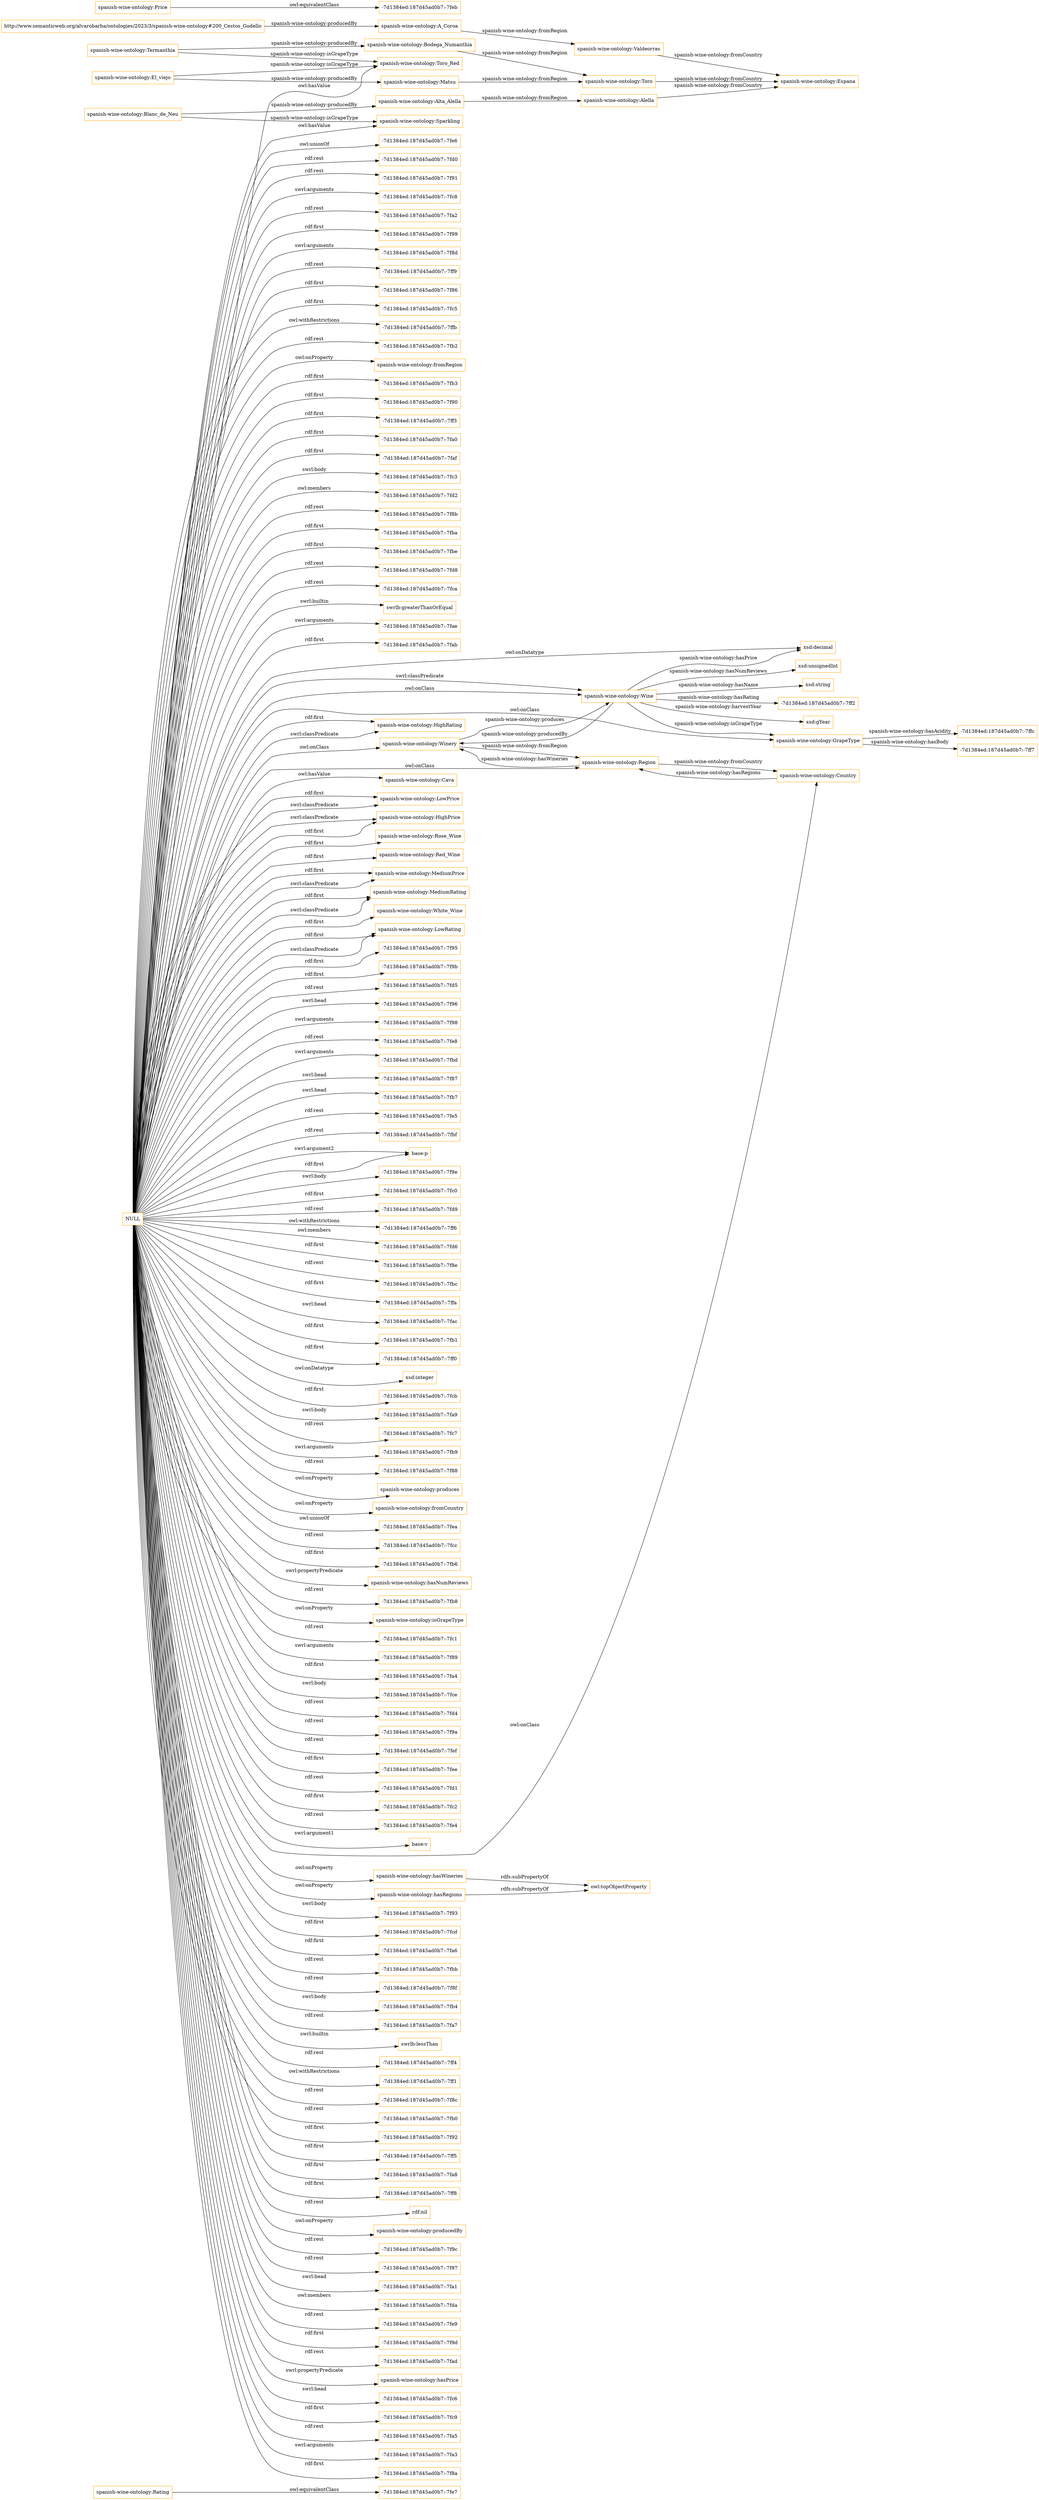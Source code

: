digraph ar2dtool_diagram { 
rankdir=LR;
size="1501"
node [shape = rectangle, color="orange"]; "spanish-wine-ontology:Rating" "spanish-wine-ontology:Winery" "spanish-wine-ontology:Wine" "spanish-wine-ontology:HighRating" "spanish-wine-ontology:Country" "spanish-wine-ontology:Cava" "spanish-wine-ontology:LowPrice" "spanish-wine-ontology:HighPrice" "spanish-wine-ontology:Rose_Wine" "spanish-wine-ontology:Red_Wine" "spanish-wine-ontology:Region" "spanish-wine-ontology:MediumPrice" "spanish-wine-ontology:MediumRating" "spanish-wine-ontology:White_Wine" "-7d1384ed:187d45ad0b7:-7feb" "spanish-wine-ontology:LowRating" "spanish-wine-ontology:Price" "spanish-wine-ontology:GrapeType" "-7d1384ed:187d45ad0b7:-7fe7" ; /*classes style*/
	"spanish-wine-ontology:Termanthia" -> "spanish-wine-ontology:Bodega_Numanthia" [ label = "spanish-wine-ontology:producedBy" ];
	"spanish-wine-ontology:Termanthia" -> "spanish-wine-ontology:Toro_Red" [ label = "spanish-wine-ontology:isGrapeType" ];
	"NULL" -> "-7d1384ed:187d45ad0b7:-7f87" [ label = "swrl:head" ];
	"NULL" -> "-7d1384ed:187d45ad0b7:-7fb7" [ label = "swrl:head" ];
	"NULL" -> "-7d1384ed:187d45ad0b7:-7fe5" [ label = "rdf:rest" ];
	"NULL" -> "-7d1384ed:187d45ad0b7:-7fbf" [ label = "rdf:rest" ];
	"NULL" -> "base:p" [ label = "swrl:argument2" ];
	"NULL" -> "spanish-wine-ontology:MediumRating" [ label = "rdf:first" ];
	"NULL" -> "-7d1384ed:187d45ad0b7:-7f9e" [ label = "swrl:body" ];
	"NULL" -> "-7d1384ed:187d45ad0b7:-7fc0" [ label = "rdf:first" ];
	"NULL" -> "-7d1384ed:187d45ad0b7:-7fd9" [ label = "rdf:rest" ];
	"NULL" -> "-7d1384ed:187d45ad0b7:-7ff6" [ label = "owl:withRestrictions" ];
	"NULL" -> "-7d1384ed:187d45ad0b7:-7fd6" [ label = "owl:members" ];
	"NULL" -> "spanish-wine-ontology:GrapeType" [ label = "owl:onClass" ];
	"NULL" -> "-7d1384ed:187d45ad0b7:-7f8e" [ label = "rdf:first" ];
	"NULL" -> "-7d1384ed:187d45ad0b7:-7fbc" [ label = "rdf:rest" ];
	"NULL" -> "-7d1384ed:187d45ad0b7:-7ffa" [ label = "rdf:first" ];
	"NULL" -> "-7d1384ed:187d45ad0b7:-7fac" [ label = "swrl:head" ];
	"NULL" -> "spanish-wine-ontology:MediumPrice" [ label = "rdf:first" ];
	"NULL" -> "-7d1384ed:187d45ad0b7:-7fb1" [ label = "rdf:first" ];
	"NULL" -> "-7d1384ed:187d45ad0b7:-7ff0" [ label = "rdf:first" ];
	"NULL" -> "xsd:integer" [ label = "owl:onDatatype" ];
	"NULL" -> "-7d1384ed:187d45ad0b7:-7fcb" [ label = "rdf:first" ];
	"NULL" -> "-7d1384ed:187d45ad0b7:-7fa9" [ label = "swrl:body" ];
	"NULL" -> "spanish-wine-ontology:Winery" [ label = "owl:onClass" ];
	"NULL" -> "-7d1384ed:187d45ad0b7:-7fc7" [ label = "rdf:rest" ];
	"NULL" -> "-7d1384ed:187d45ad0b7:-7fb9" [ label = "swrl:arguments" ];
	"NULL" -> "-7d1384ed:187d45ad0b7:-7f88" [ label = "rdf:rest" ];
	"NULL" -> "spanish-wine-ontology:produces" [ label = "owl:onProperty" ];
	"NULL" -> "spanish-wine-ontology:fromCountry" [ label = "owl:onProperty" ];
	"NULL" -> "-7d1384ed:187d45ad0b7:-7fea" [ label = "owl:unionOf" ];
	"NULL" -> "-7d1384ed:187d45ad0b7:-7fcc" [ label = "rdf:rest" ];
	"NULL" -> "spanish-wine-ontology:HighPrice" [ label = "swrl:classPredicate" ];
	"NULL" -> "spanish-wine-ontology:Toro_Red" [ label = "owl:hasValue" ];
	"NULL" -> "-7d1384ed:187d45ad0b7:-7fb6" [ label = "rdf:first" ];
	"NULL" -> "spanish-wine-ontology:hasNumReviews" [ label = "swrl:propertyPredicate" ];
	"NULL" -> "-7d1384ed:187d45ad0b7:-7fb8" [ label = "rdf:rest" ];
	"NULL" -> "spanish-wine-ontology:White_Wine" [ label = "rdf:first" ];
	"NULL" -> "spanish-wine-ontology:isGrapeType" [ label = "owl:onProperty" ];
	"NULL" -> "-7d1384ed:187d45ad0b7:-7fc1" [ label = "rdf:rest" ];
	"NULL" -> "-7d1384ed:187d45ad0b7:-7f89" [ label = "swrl:arguments" ];
	"NULL" -> "-7d1384ed:187d45ad0b7:-7fa4" [ label = "rdf:first" ];
	"NULL" -> "-7d1384ed:187d45ad0b7:-7fce" [ label = "swrl:body" ];
	"NULL" -> "spanish-wine-ontology:Wine" [ label = "swrl:classPredicate" ];
	"NULL" -> "base:p" [ label = "rdf:first" ];
	"NULL" -> "-7d1384ed:187d45ad0b7:-7fd4" [ label = "rdf:rest" ];
	"NULL" -> "-7d1384ed:187d45ad0b7:-7f9a" [ label = "rdf:rest" ];
	"NULL" -> "-7d1384ed:187d45ad0b7:-7fef" [ label = "rdf:rest" ];
	"NULL" -> "-7d1384ed:187d45ad0b7:-7fee" [ label = "rdf:first" ];
	"NULL" -> "-7d1384ed:187d45ad0b7:-7fd1" [ label = "rdf:rest" ];
	"NULL" -> "-7d1384ed:187d45ad0b7:-7fc2" [ label = "rdf:first" ];
	"NULL" -> "-7d1384ed:187d45ad0b7:-7fe4" [ label = "rdf:rest" ];
	"NULL" -> "spanish-wine-ontology:LowRating" [ label = "rdf:first" ];
	"NULL" -> "base:v" [ label = "swrl:argument1" ];
	"NULL" -> "xsd:decimal" [ label = "owl:onDatatype" ];
	"NULL" -> "spanish-wine-ontology:hasWineries" [ label = "owl:onProperty" ];
	"NULL" -> "-7d1384ed:187d45ad0b7:-7f93" [ label = "swrl:body" ];
	"NULL" -> "-7d1384ed:187d45ad0b7:-7fcd" [ label = "rdf:first" ];
	"NULL" -> "spanish-wine-ontology:MediumRating" [ label = "swrl:classPredicate" ];
	"NULL" -> "-7d1384ed:187d45ad0b7:-7fa6" [ label = "rdf:first" ];
	"NULL" -> "-7d1384ed:187d45ad0b7:-7fbb" [ label = "rdf:rest" ];
	"NULL" -> "-7d1384ed:187d45ad0b7:-7f8f" [ label = "rdf:rest" ];
	"NULL" -> "-7d1384ed:187d45ad0b7:-7fb4" [ label = "swrl:body" ];
	"NULL" -> "-7d1384ed:187d45ad0b7:-7fa7" [ label = "rdf:rest" ];
	"NULL" -> "spanish-wine-ontology:Country" [ label = "owl:onClass" ];
	"NULL" -> "spanish-wine-ontology:Red_Wine" [ label = "rdf:first" ];
	"NULL" -> "swrlb:lessThan" [ label = "swrl:builtin" ];
	"NULL" -> "-7d1384ed:187d45ad0b7:-7ff4" [ label = "rdf:rest" ];
	"NULL" -> "spanish-wine-ontology:Cava" [ label = "owl:hasValue" ];
	"NULL" -> "-7d1384ed:187d45ad0b7:-7ff1" [ label = "owl:withRestrictions" ];
	"NULL" -> "spanish-wine-ontology:LowPrice" [ label = "rdf:first" ];
	"NULL" -> "-7d1384ed:187d45ad0b7:-7f8c" [ label = "rdf:rest" ];
	"NULL" -> "-7d1384ed:187d45ad0b7:-7fb0" [ label = "rdf:rest" ];
	"NULL" -> "-7d1384ed:187d45ad0b7:-7f92" [ label = "rdf:first" ];
	"NULL" -> "-7d1384ed:187d45ad0b7:-7ff5" [ label = "rdf:first" ];
	"NULL" -> "-7d1384ed:187d45ad0b7:-7fa8" [ label = "rdf:first" ];
	"NULL" -> "-7d1384ed:187d45ad0b7:-7ff8" [ label = "rdf:first" ];
	"NULL" -> "rdf:nil" [ label = "rdf:rest" ];
	"NULL" -> "spanish-wine-ontology:producedBy" [ label = "owl:onProperty" ];
	"NULL" -> "-7d1384ed:187d45ad0b7:-7f9c" [ label = "rdf:rest" ];
	"NULL" -> "-7d1384ed:187d45ad0b7:-7f97" [ label = "rdf:rest" ];
	"NULL" -> "-7d1384ed:187d45ad0b7:-7fa1" [ label = "swrl:head" ];
	"NULL" -> "spanish-wine-ontology:LowRating" [ label = "swrl:classPredicate" ];
	"NULL" -> "-7d1384ed:187d45ad0b7:-7fda" [ label = "owl:members" ];
	"NULL" -> "-7d1384ed:187d45ad0b7:-7fe9" [ label = "rdf:rest" ];
	"NULL" -> "spanish-wine-ontology:Rose_Wine" [ label = "rdf:first" ];
	"NULL" -> "spanish-wine-ontology:MediumPrice" [ label = "swrl:classPredicate" ];
	"NULL" -> "spanish-wine-ontology:hasRegions" [ label = "owl:onProperty" ];
	"NULL" -> "-7d1384ed:187d45ad0b7:-7f9d" [ label = "rdf:first" ];
	"NULL" -> "-7d1384ed:187d45ad0b7:-7fad" [ label = "rdf:rest" ];
	"NULL" -> "spanish-wine-ontology:hasPrice" [ label = "swrl:propertyPredicate" ];
	"NULL" -> "-7d1384ed:187d45ad0b7:-7fc6" [ label = "swrl:head" ];
	"NULL" -> "-7d1384ed:187d45ad0b7:-7fc9" [ label = "rdf:first" ];
	"NULL" -> "-7d1384ed:187d45ad0b7:-7fa5" [ label = "rdf:rest" ];
	"NULL" -> "-7d1384ed:187d45ad0b7:-7fa3" [ label = "swrl:arguments" ];
	"NULL" -> "spanish-wine-ontology:Region" [ label = "owl:onClass" ];
	"NULL" -> "-7d1384ed:187d45ad0b7:-7f8a" [ label = "rdf:first" ];
	"NULL" -> "spanish-wine-ontology:LowPrice" [ label = "swrl:classPredicate" ];
	"NULL" -> "-7d1384ed:187d45ad0b7:-7fe6" [ label = "owl:unionOf" ];
	"NULL" -> "-7d1384ed:187d45ad0b7:-7fd0" [ label = "rdf:rest" ];
	"NULL" -> "spanish-wine-ontology:Wine" [ label = "owl:onClass" ];
	"NULL" -> "-7d1384ed:187d45ad0b7:-7f91" [ label = "rdf:rest" ];
	"NULL" -> "-7d1384ed:187d45ad0b7:-7fc8" [ label = "swrl:arguments" ];
	"NULL" -> "-7d1384ed:187d45ad0b7:-7fa2" [ label = "rdf:rest" ];
	"NULL" -> "-7d1384ed:187d45ad0b7:-7f99" [ label = "rdf:first" ];
	"NULL" -> "-7d1384ed:187d45ad0b7:-7f8d" [ label = "swrl:arguments" ];
	"NULL" -> "-7d1384ed:187d45ad0b7:-7ff9" [ label = "rdf:rest" ];
	"NULL" -> "spanish-wine-ontology:HighPrice" [ label = "rdf:first" ];
	"NULL" -> "-7d1384ed:187d45ad0b7:-7f86" [ label = "rdf:first" ];
	"NULL" -> "-7d1384ed:187d45ad0b7:-7fc5" [ label = "rdf:first" ];
	"NULL" -> "-7d1384ed:187d45ad0b7:-7ffb" [ label = "owl:withRestrictions" ];
	"NULL" -> "-7d1384ed:187d45ad0b7:-7fb2" [ label = "rdf:rest" ];
	"NULL" -> "spanish-wine-ontology:fromRegion" [ label = "owl:onProperty" ];
	"NULL" -> "-7d1384ed:187d45ad0b7:-7fb3" [ label = "rdf:first" ];
	"NULL" -> "-7d1384ed:187d45ad0b7:-7f90" [ label = "rdf:first" ];
	"NULL" -> "-7d1384ed:187d45ad0b7:-7ff3" [ label = "rdf:first" ];
	"NULL" -> "-7d1384ed:187d45ad0b7:-7fa0" [ label = "rdf:first" ];
	"NULL" -> "-7d1384ed:187d45ad0b7:-7faf" [ label = "rdf:first" ];
	"NULL" -> "-7d1384ed:187d45ad0b7:-7fc3" [ label = "swrl:body" ];
	"NULL" -> "-7d1384ed:187d45ad0b7:-7fd2" [ label = "owl:members" ];
	"NULL" -> "-7d1384ed:187d45ad0b7:-7f8b" [ label = "rdf:rest" ];
	"NULL" -> "-7d1384ed:187d45ad0b7:-7fba" [ label = "rdf:first" ];
	"NULL" -> "-7d1384ed:187d45ad0b7:-7fbe" [ label = "rdf:first" ];
	"NULL" -> "spanish-wine-ontology:HighRating" [ label = "swrl:classPredicate" ];
	"NULL" -> "-7d1384ed:187d45ad0b7:-7fd8" [ label = "rdf:rest" ];
	"NULL" -> "spanish-wine-ontology:Sparkling" [ label = "owl:hasValue" ];
	"NULL" -> "-7d1384ed:187d45ad0b7:-7fca" [ label = "rdf:rest" ];
	"NULL" -> "swrlb:greaterThanOrEqual" [ label = "swrl:builtin" ];
	"NULL" -> "-7d1384ed:187d45ad0b7:-7fae" [ label = "swrl:arguments" ];
	"NULL" -> "-7d1384ed:187d45ad0b7:-7fab" [ label = "rdf:first" ];
	"NULL" -> "-7d1384ed:187d45ad0b7:-7f95" [ label = "rdf:first" ];
	"NULL" -> "-7d1384ed:187d45ad0b7:-7f9b" [ label = "rdf:first" ];
	"NULL" -> "-7d1384ed:187d45ad0b7:-7fd5" [ label = "rdf:rest" ];
	"NULL" -> "-7d1384ed:187d45ad0b7:-7f96" [ label = "swrl:head" ];
	"NULL" -> "-7d1384ed:187d45ad0b7:-7f98" [ label = "swrl:arguments" ];
	"NULL" -> "spanish-wine-ontology:HighRating" [ label = "rdf:first" ];
	"NULL" -> "-7d1384ed:187d45ad0b7:-7fe8" [ label = "rdf:rest" ];
	"NULL" -> "-7d1384ed:187d45ad0b7:-7fbd" [ label = "swrl:arguments" ];
	"spanish-wine-ontology:Matsu" -> "spanish-wine-ontology:Toro" [ label = "spanish-wine-ontology:fromRegion" ];
	"spanish-wine-ontology:Price" -> "-7d1384ed:187d45ad0b7:-7feb" [ label = "owl:equivalentClass" ];
	"http://www.semanticweb.org/alvarobarba/ontologies/2023/3/spanish-wine-ontology#200_Cestos_Godello" -> "spanish-wine-ontology:A_Coroa" [ label = "spanish-wine-ontology:producedBy" ];
	"spanish-wine-ontology:Toro" -> "spanish-wine-ontology:Espana" [ label = "spanish-wine-ontology:fromCountry" ];
	"spanish-wine-ontology:Bodega_Numanthia" -> "spanish-wine-ontology:Toro" [ label = "spanish-wine-ontology:fromRegion" ];
	"spanish-wine-ontology:Alta_Alella" -> "spanish-wine-ontology:Alella" [ label = "spanish-wine-ontology:fromRegion" ];
	"spanish-wine-ontology:hasRegions" -> "owl:topObjectProperty" [ label = "rdfs:subPropertyOf" ];
	"spanish-wine-ontology:Blanc_de_Neu" -> "spanish-wine-ontology:Alta_Alella" [ label = "spanish-wine-ontology:producedBy" ];
	"spanish-wine-ontology:Blanc_de_Neu" -> "spanish-wine-ontology:Sparkling" [ label = "spanish-wine-ontology:isGrapeType" ];
	"spanish-wine-ontology:hasWineries" -> "owl:topObjectProperty" [ label = "rdfs:subPropertyOf" ];
	"spanish-wine-ontology:Rating" -> "-7d1384ed:187d45ad0b7:-7fe7" [ label = "owl:equivalentClass" ];
	"spanish-wine-ontology:Valdeorras" -> "spanish-wine-ontology:Espana" [ label = "spanish-wine-ontology:fromCountry" ];
	"spanish-wine-ontology:A_Coroa" -> "spanish-wine-ontology:Valdeorras" [ label = "spanish-wine-ontology:fromRegion" ];
	"spanish-wine-ontology:Alella" -> "spanish-wine-ontology:Espana" [ label = "spanish-wine-ontology:fromCountry" ];
	"spanish-wine-ontology:El_viejo" -> "spanish-wine-ontology:Matsu" [ label = "spanish-wine-ontology:producedBy" ];
	"spanish-wine-ontology:El_viejo" -> "spanish-wine-ontology:Toro_Red" [ label = "spanish-wine-ontology:isGrapeType" ];
	"spanish-wine-ontology:Wine" -> "xsd:decimal" [ label = "spanish-wine-ontology:hasPrice" ];
	"spanish-wine-ontology:Wine" -> "-7d1384ed:187d45ad0b7:-7ff2" [ label = "spanish-wine-ontology:hasRating" ];
	"spanish-wine-ontology:Winery" -> "spanish-wine-ontology:Wine" [ label = "spanish-wine-ontology:produces" ];
	"spanish-wine-ontology:Country" -> "spanish-wine-ontology:Region" [ label = "spanish-wine-ontology:hasRegions" ];
	"spanish-wine-ontology:Region" -> "spanish-wine-ontology:Winery" [ label = "spanish-wine-ontology:hasWineries" ];
	"spanish-wine-ontology:Region" -> "spanish-wine-ontology:Country" [ label = "spanish-wine-ontology:fromCountry" ];
	"spanish-wine-ontology:Wine" -> "spanish-wine-ontology:GrapeType" [ label = "spanish-wine-ontology:isGrapeType" ];
	"spanish-wine-ontology:Winery" -> "spanish-wine-ontology:Region" [ label = "spanish-wine-ontology:fromRegion" ];
	"spanish-wine-ontology:GrapeType" -> "-7d1384ed:187d45ad0b7:-7ffc" [ label = "spanish-wine-ontology:hasAcidity" ];
	"spanish-wine-ontology:GrapeType" -> "-7d1384ed:187d45ad0b7:-7ff7" [ label = "spanish-wine-ontology:hasBody" ];
	"spanish-wine-ontology:Wine" -> "xsd:gYear" [ label = "spanish-wine-ontology:harvestYear" ];
	"spanish-wine-ontology:Wine" -> "xsd:unsignedInt" [ label = "spanish-wine-ontology:hasNumReviews" ];
	"spanish-wine-ontology:Wine" -> "xsd:string" [ label = "spanish-wine-ontology:hasName" ];
	"spanish-wine-ontology:Wine" -> "spanish-wine-ontology:Winery" [ label = "spanish-wine-ontology:producedBy" ];

}

